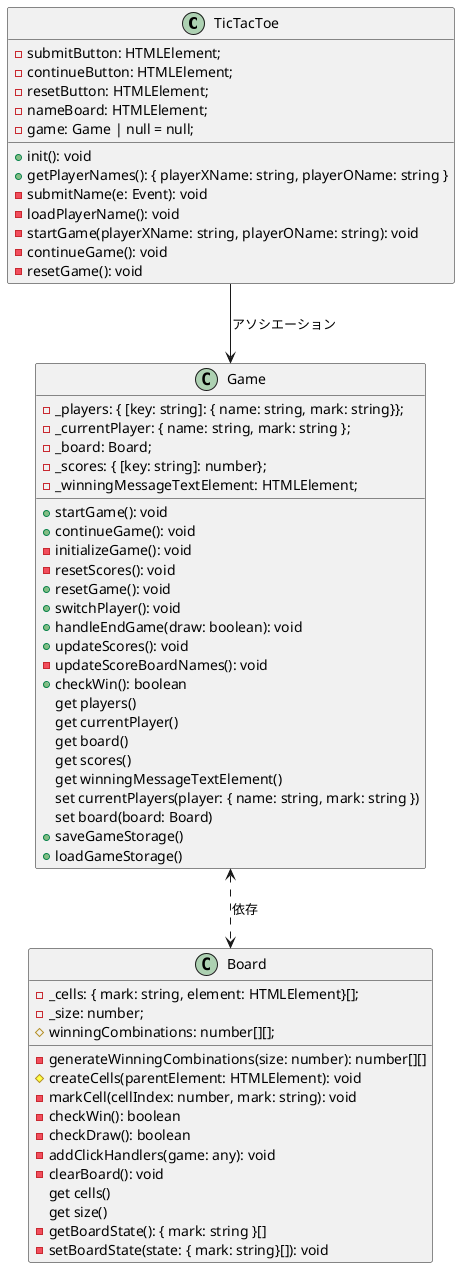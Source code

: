 @startuml work-space
class TicTacToe {
    - submitButton: HTMLElement;
    - continueButton: HTMLElement;
    - resetButton: HTMLElement;
    - nameBoard: HTMLElement;
    - game: Game | null = null;
    + init(): void
    + getPlayerNames(): { playerXName: string, playerOName: string }
    - submitName(e: Event): void
    - loadPlayerName(): void 
    - startGame(playerXName: string, playerOName: string): void
    - continueGame(): void
    - resetGame(): void
}

class Game {
    - _players: { [key: string]: { name: string, mark: string}};
    - _currentPlayer: { name: string, mark: string };
    - _board: Board;
    - _scores: { [key: string]: number};
    - _winningMessageTextElement: HTMLElement;
    + startGame(): void
    + continueGame(): void 
    - initializeGame(): void 
    - resetScores(): void 
    + resetGame(): void 
    + switchPlayer(): void 
    + handleEndGame(draw: boolean): void 
    + updateScores(): void 
    - updateScoreBoardNames(): void 
    + checkWin(): boolean 
    get players() 
    get currentPlayer() 
    get board() 
    get scores() 
    get winningMessageTextElement() 
    set currentPlayers(player: { name: string, mark: string }) 
    set board(board: Board) 
    + saveGameStorage() 
    + loadGameStorage() 
}

class Board {
    - _cells: { mark: string, element: HTMLElement}[];
    - _size: number;
    # winningCombinations: number[][];
    - generateWinningCombinations(size: number): number[][] 
    # createCells(parentElement: HTMLElement): void 
    - markCell(cellIndex: number, mark: string): void 
    - checkWin(): boolean 
    - checkDraw(): boolean 
    - addClickHandlers(game: any): void 
    - clearBoard(): void 
    get cells() 
    get size() 
    - getBoardState(): { mark: string }[]
    - setBoardState(state: { mark: string}[]): void 
}

TicTacToe --> Game : アソシエーション

Game <..> Board : 依存

@enduml
